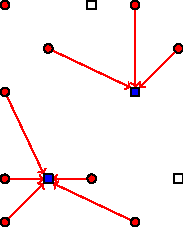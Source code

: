 size(4cm);

int SIZ = 10;

path unibox = box((-1,-1),(1,1));

path larrow(pair ini, pair end, bool pre=false){
    real signx = ini.x==end.x ? 0 : ini.x<end.x? 1 : -1;
    real signy = ini.y==end.y ? 0 : ini.y<end.y? 1 : -1;
    return (ini.x*SIZ+(pre?signx:0),ini.y*SIZ+(pre?signy:0))
        --(end.x*SIZ-signx,end.y*SIZ-signy);
}

draw(larrow((0,0),(1,1)),arrow=Arrow(TeXHead),red);
filldraw(shift(0SIZ,0SIZ)*unitcircle,red);
draw(larrow((3,0),(1,1)),arrow=Arrow(TeXHead),red);
filldraw(shift(3SIZ,0SIZ)*unitcircle,red);
draw(larrow((0,1),(1,1)),arrow=Arrow(TeXHead),red);
filldraw(shift(0SIZ,1SIZ)*unitcircle,red);
draw(larrow((2,1),(1,1)),arrow=Arrow(TeXHead),red);
filldraw(shift(2SIZ,1SIZ)*unitcircle,red);
draw(larrow((0,3),(1,1)),arrow=Arrow(TeXHead),red);
filldraw(shift(0SIZ,3SIZ)*unitcircle,red);
draw(larrow((1,4),(3,3)),arrow=Arrow(TeXHead),red);
filldraw(shift(1SIZ,4SIZ)*unitcircle,red);
draw(larrow((4,4),(3,3)),arrow=Arrow(TeXHead),red);
filldraw(shift(4SIZ,4SIZ)*unitcircle,red);

filldraw(shift(0SIZ,5SIZ)*unitcircle,red);
draw(larrow((3,5),(3,3)),arrow=Arrow(TeXHead),red);
filldraw(shift(3SIZ,5SIZ)*unitcircle,red);

filldraw(shift(3SIZ,3SIZ)*unibox,blue);
filldraw(shift(1SIZ,1SIZ)*unibox,blue);
draw(shift(2SIZ,5SIZ)*unibox);
draw(shift(4SIZ,1SIZ)*unibox);
